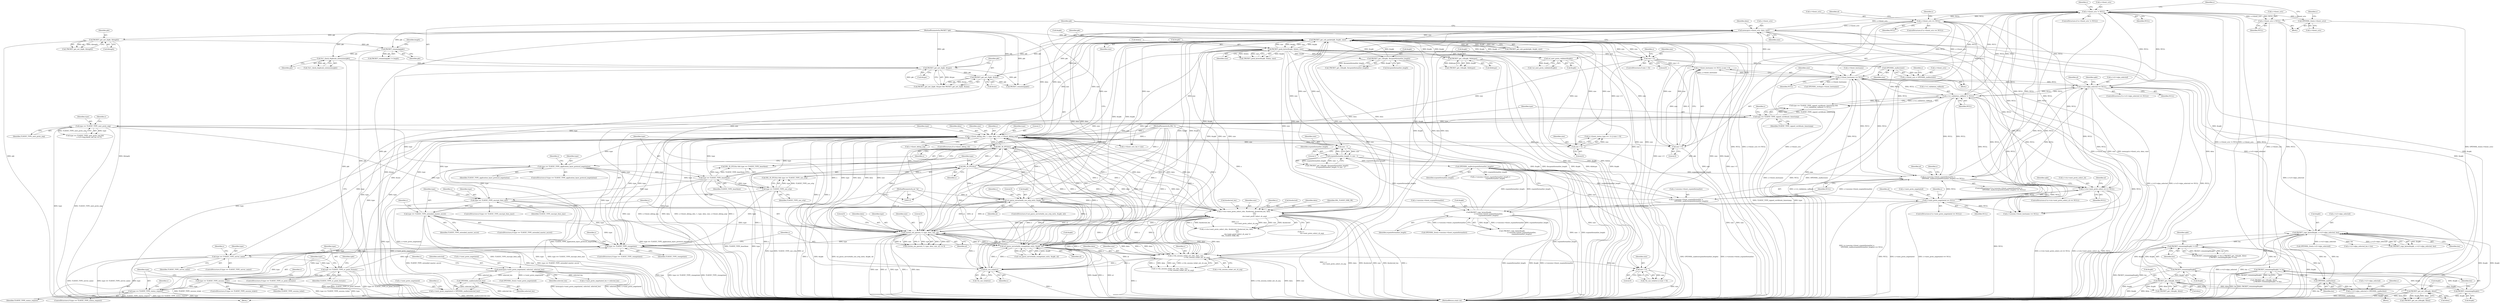 digraph "0_openssl_4ad93618d26a3ea23d36ad5498ff4f59eff3a4d2_8@API" {
"1000482" [label="(Call,OPENSSL_free(s->tlsext_scts))"];
"1000476" [label="(Call,s->tlsext_scts != NULL)"];
"1000520" [label="(Call,memcpy(s->tlsext_scts, data, size))"];
"1000508" [label="(Call,s->tlsext_scts == NULL)"];
"1000501" [label="(Call,s->tlsext_scts = OPENSSL_malloc(size))"];
"1000505" [label="(Call,OPENSSL_malloc(size))"];
"1000497" [label="(Call,size > 0)"];
"1000228" [label="(Call,PACKET_peek_bytes(&spkt, &data, size))"];
"1000222" [label="(Call,PACKET_get_sub_packet(pkt, &spkt, size))"];
"1000208" [label="(Call,PACKET_get_net_2(pkt, &type))"];
"1000197" [label="(Call,tls1_check_duplicate_extensions(pkt))"];
"1000185" [label="(Call,PACKET_remaining(pkt))"];
"1000178" [label="(Call,PACKET_get_net_2(pkt, &length))"];
"1000117" [label="(MethodParameterIn,PACKET *pkt)"];
"1000212" [label="(Call,PACKET_get_net_2(pkt, &size))"];
"1000309" [label="(Call,PACKET_get_1(&spkt, &ecpointformatlist_length))"];
"1000806" [label="(Call,ssl_parse_serverhello_use_srtp_ext(s, &spkt, al))"];
"1000799" [label="(Call,SSL_IS_DTLS(s))"];
"1000746" [label="(Call,SSL_IS_DTLS(s))"];
"1000239" [label="(Call,s->tlsext_debug_cb(s, 1, type, data, size, s->tlsext_debug_arg))"];
"1000573" [label="(Call,s->ctx->next_proto_select_cb(s, &selected, &selected_len, data,\n                                             size,\n                                             s->\n                                             ctx->next_proto_select_cb_arg))"];
"1000417" [label="(Call,tls_use_ticket(s))"];
"1000400" [label="(Call,s->tls_session_ticket_ext_cb(s, data, size,\n                                              s->tls_session_ticket_ext_cb_arg))"];
"1000255" [label="(Call,ssl_parse_serverhello_renegotiate_ext(s, &spkt, al))"];
"1000876" [label="(Call,custom_ext_parse(s, 0, type, data, size, al))"];
"1000116" [label="(MethodParameterIn,SSL *s)"];
"1000850" [label="(Call,type == TLSEXT_TYPE_extended_master_secret)"];
"1000815" [label="(Call,type == TLSEXT_TYPE_encrypt_then_mac)"];
"1000637" [label="(Call,type == TLSEXT_TYPE_application_layer_protocol_negotiation)"];
"1000529" [label="(Call,type == TLSEXT_TYPE_next_proto_neg)"];
"1000466" [label="(Call,type == TLSEXT_TYPE_signed_certificate_timestamp)"];
"1000436" [label="(Call,type == TLSEXT_TYPE_status_request)"];
"1000390" [label="(Call,type == TLSEXT_TYPE_session_ticket)"];
"1000301" [label="(Call,type == TLSEXT_TYPE_ec_point_formats)"];
"1000275" [label="(Call,type == TLSEXT_TYPE_server_name)"];
"1000249" [label="(Call,type == TLSEXT_TYPE_renegotiate)"];
"1000801" [label="(Call,type == TLSEXT_TYPE_use_srtp)"];
"1000748" [label="(Call,type == TLSEXT_TYPE_heartbeat)"];
"1000118" [label="(MethodParameterIn,int *al)"];
"1000561" [label="(Call,ssl_next_proto_validate(&spkt))"];
"1000720" [label="(Call,PACKET_copy_bytes(&spkt, s->s3->alpn_selected, len))"];
"1000659" [label="(Call,PACKET_get_net_2(&spkt, &len))"];
"1000672" [label="(Call,PACKET_get_1(&spkt, &len))"];
"1000666" [label="(Call,PACKET_remaining(&spkt))"];
"1000678" [label="(Call,PACKET_remaining(&spkt))"];
"1000704" [label="(Call,s->s3->alpn_selected == NULL)"];
"1000695" [label="(Call,s->s3->alpn_selected = OPENSSL_malloc(len))"];
"1000701" [label="(Call,OPENSSL_malloc(len))"];
"1000677" [label="(Call,PACKET_remaining(&spkt) != len)"];
"1000665" [label="(Call,PACKET_remaining(&spkt) != len)"];
"1000281" [label="(Call,s->tlsext_hostname == NULL)"];
"1000469" [label="(Call,s->ct_validation_callback != NULL)"];
"1000605" [label="(Call,s->next_proto_negotiated == NULL)"];
"1000598" [label="(Call,s->next_proto_negotiated = OPENSSL_malloc(selected_len))"];
"1000602" [label="(Call,OPENSSL_malloc(selected_len))"];
"1000617" [label="(Call,memcpy(s->next_proto_negotiated, selected, selected_len))"];
"1000545" [label="(Call,s->ctx->next_proto_select_cb == NULL)"];
"1000346" [label="(Call,(s->session->tlsext_ecpointformatlist =\n                     OPENSSL_malloc(ecpointformatlist_length)) == NULL)"];
"1000347" [label="(Call,s->session->tlsext_ecpointformatlist =\n                     OPENSSL_malloc(ecpointformatlist_length))"];
"1000353" [label="(Call,OPENSSL_malloc(ecpointformatlist_length))"];
"1000314" [label="(Call,ecpointformatlist_length != size - 1)"];
"1000372" [label="(Call,PACKET_copy_bytes(&spkt,\n                                       s->session->tlsext_ecpointformatlist,\n                                       ecpointformatlist_length))"];
"1000316" [label="(Call,size - 1)"];
"1000755" [label="(Call,PACKET_get_1(&spkt, &hbtype))"];
"1000286" [label="(Call,size > 0)"];
"1000419" [label="(Call,size > 0)"];
"1000448" [label="(Call,size > 0)"];
"1000486" [label="(Call,s->tlsext_scts = NULL)"];
"1001017" [label="(MethodReturn,static int)"];
"1000678" [label="(Call,PACKET_remaining(&spkt))"];
"1000274" [label="(ControlStructure,if (type == TLSEXT_TYPE_server_name))"];
"1000501" [label="(Call,s->tlsext_scts = OPENSSL_malloc(size))"];
"1000598" [label="(Call,s->next_proto_negotiated = OPENSSL_malloc(selected_len))"];
"1000851" [label="(Identifier,type)"];
"1000249" [label="(Call,type == TLSEXT_TYPE_renegotiate)"];
"1000116" [label="(MethodParameterIn,SSL *s)"];
"1000245" [label="(Call,s->tlsext_debug_arg)"];
"1000673" [label="(Call,&spkt)"];
"1000546" [label="(Call,s->ctx->next_proto_select_cb)"];
"1000371" [label="(Call,!PACKET_copy_bytes(&spkt,\n                                       s->session->tlsext_ecpointformatlist,\n                                       ecpointformatlist_length))"];
"1000707" [label="(Identifier,s)"];
"1000392" [label="(Identifier,TLSEXT_TYPE_session_ticket)"];
"1000816" [label="(Identifier,type)"];
"1000604" [label="(ControlStructure,if (s->next_proto_negotiated == NULL))"];
"1000484" [label="(Identifier,s)"];
"1000482" [label="(Call,OPENSSL_free(s->tlsext_scts))"];
"1000250" [label="(Identifier,type)"];
"1000257" [label="(Call,&spkt)"];
"1000448" [label="(Call,size > 0)"];
"1000213" [label="(Identifier,pkt)"];
"1000280" [label="(Call,s->tlsext_hostname == NULL || size > 0)"];
"1000498" [label="(Identifier,size)"];
"1000639" [label="(Identifier,TLSEXT_TYPE_application_layer_protocol_negotiation)"];
"1000303" [label="(Identifier,TLSEXT_TYPE_ec_point_formats)"];
"1000618" [label="(Call,s->next_proto_negotiated)"];
"1000490" [label="(Identifier,NULL)"];
"1000179" [label="(Identifier,pkt)"];
"1000435" [label="(ControlStructure,if (type == TLSEXT_TYPE_status_request))"];
"1000229" [label="(Call,&spkt)"];
"1000577" [label="(Call,&selected_len)"];
"1000437" [label="(Identifier,type)"];
"1000529" [label="(Call,type == TLSEXT_TYPE_next_proto_neg)"];
"1000473" [label="(Identifier,NULL)"];
"1000275" [label="(Call,type == TLSEXT_TYPE_server_name)"];
"1000605" [label="(Call,s->next_proto_negotiated == NULL)"];
"1000281" [label="(Call,s->tlsext_hostname == NULL)"];
"1000875" [label="(Call,custom_ext_parse(s, 0, type, data, size, al) <= 0)"];
"1000750" [label="(Identifier,TLSEXT_TYPE_heartbeat)"];
"1000625" [label="(Identifier,s)"];
"1000254" [label="(Call,!ssl_parse_serverhello_renegotiate_ext(s, &spkt, al))"];
"1000704" [label="(Call,s->s3->alpn_selected == NULL)"];
"1000345" [label="(ControlStructure,if ((s->session->tlsext_ecpointformatlist =\n                     OPENSSL_malloc(ecpointformatlist_length)) == NULL))"];
"1000196" [label="(Call,!tls1_check_duplicate_extensions(pkt))"];
"1000391" [label="(Identifier,type)"];
"1000390" [label="(Call,type == TLSEXT_TYPE_session_ticket)"];
"1000471" [label="(Identifier,s)"];
"1000239" [label="(Call,s->tlsext_debug_cb(s, 1, type, data, size, s->tlsext_debug_arg))"];
"1000312" [label="(Call,&ecpointformatlist_length)"];
"1000689" [label="(Call,OPENSSL_free(s->s3->alpn_selected))"];
"1000282" [label="(Call,s->tlsext_hostname)"];
"1000419" [label="(Call,size > 0)"];
"1000882" [label="(Identifier,al)"];
"1000366" [label="(Identifier,s)"];
"1000810" [label="(Identifier,al)"];
"1000469" [label="(Call,s->ct_validation_callback != NULL)"];
"1000222" [label="(Call,PACKET_get_sub_packet(pkt, &spkt, size))"];
"1000666" [label="(Call,PACKET_remaining(&spkt))"];
"1000677" [label="(Call,PACKET_remaining(&spkt) != len)"];
"1000186" [label="(Identifier,pkt)"];
"1000487" [label="(Call,s->tlsext_scts)"];
"1000801" [label="(Call,type == TLSEXT_TYPE_use_srtp)"];
"1000756" [label="(Call,&spkt)"];
"1000876" [label="(Call,custom_ext_parse(s, 0, type, data, size, al))"];
"1000512" [label="(Identifier,NULL)"];
"1000438" [label="(Identifier,TLSEXT_TYPE_status_request)"];
"1000212" [label="(Call,PACKET_get_net_2(pkt, &size))"];
"1000508" [label="(Call,s->tlsext_scts == NULL)"];
"1000436" [label="(Call,type == TLSEXT_TYPE_status_request)"];
"1000380" [label="(Identifier,ecpointformatlist_length)"];
"1000817" [label="(Identifier,TLSEXT_TYPE_encrypt_then_mac)"];
"1000228" [label="(Call,PACKET_peek_bytes(&spkt, &data, size))"];
"1000805" [label="(ControlStructure,if (ssl_parse_serverhello_use_srtp_ext(s, &spkt, al)))"];
"1000118" [label="(MethodParameterIn,int *al)"];
"1000594" [label="(Call,OPENSSL_free(s->next_proto_negotiated))"];
"1000580" [label="(Identifier,size)"];
"1000449" [label="(Identifier,size)"];
"1000493" [label="(Identifier,s)"];
"1000522" [label="(Identifier,s)"];
"1000531" [label="(Identifier,TLSEXT_TYPE_next_proto_neg)"];
"1000806" [label="(Call,ssl_parse_serverhello_use_srtp_ext(s, &spkt, al))"];
"1000497" [label="(Call,size > 0)"];
"1000185" [label="(Call,PACKET_remaining(pkt))"];
"1000300" [label="(ControlStructure,if (type == TLSEXT_TYPE_ec_point_formats))"];
"1000702" [label="(Identifier,len)"];
"1000674" [label="(Identifier,spkt)"];
"1000613" [label="(Identifier,al)"];
"1000603" [label="(Identifier,selected_len)"];
"1000755" [label="(Call,PACKET_get_1(&spkt, &hbtype))"];
"1000736" [label="(Call,s->s3->alpn_selected_len = len)"];
"1000723" [label="(Call,s->s3->alpn_selected)"];
"1000373" [label="(Call,&spkt)"];
"1000814" [label="(ControlStructure,if (type == TLSEXT_TYPE_encrypt_then_mac))"];
"1000288" [label="(Literal,0)"];
"1000243" [label="(Identifier,data)"];
"1000528" [label="(Call,type == TLSEXT_TYPE_next_proto_neg &&\n                 s->s3->tmp.finish_md_len == 0)"];
"1000475" [label="(ControlStructure,if (s->tlsext_scts != NULL))"];
"1000599" [label="(Call,s->next_proto_negotiated)"];
"1000679" [label="(Call,&spkt)"];
"1000621" [label="(Identifier,selected)"];
"1000636" [label="(ControlStructure,if (type == TLSEXT_TYPE_application_layer_protocol_negotiation))"];
"1000177" [label="(Call,!PACKET_get_net_2(pkt, &length))"];
"1000277" [label="(Identifier,TLSEXT_TYPE_server_name)"];
"1000499" [label="(Literal,0)"];
"1000286" [label="(Call,size > 0)"];
"1000719" [label="(Call,!PACKET_copy_bytes(&spkt, s->s3->alpn_selected, len))"];
"1000881" [label="(Identifier,size)"];
"1000555" [label="(Identifier,al)"];
"1000660" [label="(Call,&spkt)"];
"1000339" [label="(Call,OPENSSL_free(s->session->tlsext_ecpointformatlist))"];
"1000541" [label="(Block,)"];
"1000536" [label="(Identifier,s)"];
"1000309" [label="(Call,PACKET_get_1(&spkt, &ecpointformatlist_length))"];
"1000574" [label="(Identifier,s)"];
"1000418" [label="(Identifier,s)"];
"1000283" [label="(Identifier,s)"];
"1000681" [label="(Identifier,len)"];
"1000671" [label="(Call,!PACKET_get_1(&spkt, &len))"];
"1000669" [label="(Identifier,len)"];
"1000468" [label="(Identifier,TLSEXT_TYPE_signed_certificate_timestamp)"];
"1000714" [label="(Identifier,al)"];
"1000318" [label="(Literal,1)"];
"1000530" [label="(Identifier,type)"];
"1000417" [label="(Call,tls_use_ticket(s))"];
"1000617" [label="(Call,memcpy(s->next_proto_negotiated, selected, selected_len))"];
"1000363" [label="(Call,s->session->tlsext_ecpointformatlist_length =\n                    ecpointformatlist_length)"];
"1000510" [label="(Identifier,s)"];
"1000572" [label="(Call,s->ctx->next_proto_select_cb(s, &selected, &selected_len, data,\n                                             size,\n                                             s->\n                                             ctx->next_proto_select_cb_arg) !=\n                SSL_TLSEXT_ERR_OK)"];
"1000503" [label="(Identifier,s)"];
"1000184" [label="(Call,PACKET_remaining(pkt) != length)"];
"1000695" [label="(Call,s->s3->alpn_selected = OPENSSL_malloc(len))"];
"1000722" [label="(Identifier,spkt)"];
"1000878" [label="(Literal,0)"];
"1000359" [label="(Identifier,al)"];
"1000346" [label="(Call,(s->session->tlsext_ecpointformatlist =\n                     OPENSSL_malloc(ecpointformatlist_length)) == NULL)"];
"1000307" [label="(Call,!PACKET_get_1(&spkt, &ecpointformatlist_length)\n                || ecpointformatlist_length != size - 1)"];
"1000233" [label="(Identifier,size)"];
"1000746" [label="(Call,SSL_IS_DTLS(s))"];
"1000399" [label="(Call,!s->tls_session_ticket_ext_cb(s, data, size,\n                                              s->tls_session_ticket_ext_cb_arg))"];
"1000575" [label="(Call,&selected)"];
"1000826" [label="(Identifier,s)"];
"1000375" [label="(Call,s->session->tlsext_ecpointformatlist)"];
"1000287" [label="(Identifier,size)"];
"1000259" [label="(Identifier,al)"];
"1000488" [label="(Identifier,s)"];
"1000551" [label="(Identifier,NULL)"];
"1000221" [label="(Call,!PACKET_get_sub_packet(pkt, &spkt, size))"];
"1000207" [label="(Call,PACKET_get_net_2(pkt, &type) && PACKET_get_net_2(pkt, &size))"];
"1000235" [label="(ControlStructure,if (s->tlsext_debug_cb))"];
"1000244" [label="(Identifier,size)"];
"1000421" [label="(Literal,0)"];
"1000483" [label="(Call,s->tlsext_scts)"];
"1000231" [label="(Call,&data)"];
"1000579" [label="(Identifier,data)"];
"1000646" [label="(Identifier,s)"];
"1000117" [label="(MethodParameterIn,PACKET *pkt)"];
"1000662" [label="(Call,&len)"];
"1000251" [label="(Identifier,TLSEXT_TYPE_renegotiate)"];
"1000240" [label="(Identifier,s)"];
"1000354" [label="(Identifier,ecpointformatlist_length)"];
"1000507" [label="(ControlStructure,if (s->tlsext_scts == NULL))"];
"1000224" [label="(Call,&spkt)"];
"1000403" [label="(Identifier,size)"];
"1000401" [label="(Identifier,s)"];
"1000563" [label="(Identifier,spkt)"];
"1000520" [label="(Call,memcpy(s->tlsext_scts, data, size))"];
"1000470" [label="(Call,s->ct_validation_callback)"];
"1000812" [label="(Literal,0)"];
"1000667" [label="(Call,&spkt)"];
"1000302" [label="(Identifier,type)"];
"1000311" [label="(Identifier,spkt)"];
"1000187" [label="(Identifier,length)"];
"1000852" [label="(Identifier,TLSEXT_TYPE_extended_master_secret)"];
"1000481" [label="(Block,)"];
"1000850" [label="(Call,type == TLSEXT_TYPE_extended_master_secret)"];
"1000609" [label="(Identifier,NULL)"];
"1000606" [label="(Call,s->next_proto_negotiated)"];
"1000619" [label="(Identifier,s)"];
"1000800" [label="(Identifier,s)"];
"1000622" [label="(Identifier,selected_len)"];
"1000496" [label="(ControlStructure,if (size > 0))"];
"1000808" [label="(Call,&spkt)"];
"1000798" [label="(Call,SSL_IS_DTLS(s) && type == TLSEXT_TYPE_use_srtp)"];
"1000315" [label="(Identifier,ecpointformatlist_length)"];
"1000317" [label="(Identifier,size)"];
"1000209" [label="(Identifier,pkt)"];
"1000256" [label="(Identifier,s)"];
"1000450" [label="(Literal,0)"];
"1000480" [label="(Identifier,NULL)"];
"1000545" [label="(Call,s->ctx->next_proto_select_cb == NULL)"];
"1000314" [label="(Call,ecpointformatlist_length != size - 1)"];
"1000849" [label="(ControlStructure,if (type == TLSEXT_TYPE_extended_master_secret))"];
"1000348" [label="(Call,s->session->tlsext_ecpointformatlist)"];
"1000888" [label="(Call,PACKET_remaining(pkt))"];
"1000310" [label="(Call,&spkt)"];
"1000477" [label="(Call,s->tlsext_scts)"];
"1000807" [label="(Identifier,s)"];
"1000466" [label="(Call,type == TLSEXT_TYPE_signed_certificate_timestamp)"];
"1000467" [label="(Identifier,type)"];
"1000560" [label="(Call,!ssl_next_proto_validate(&spkt))"];
"1000758" [label="(Call,&hbtype)"];
"1000180" [label="(Call,&length)"];
"1000581" [label="(Call,s->\n                                             ctx->next_proto_select_cb_arg)"];
"1000223" [label="(Identifier,pkt)"];
"1000728" [label="(Identifier,len)"];
"1000638" [label="(Identifier,type)"];
"1000586" [label="(Identifier,SSL_TLSEXT_ERR_OK)"];
"1000799" [label="(Call,SSL_IS_DTLS(s))"];
"1000665" [label="(Call,PACKET_remaining(&spkt) != len)"];
"1000509" [label="(Call,s->tlsext_scts)"];
"1000524" [label="(Identifier,data)"];
"1000476" [label="(Call,s->tlsext_scts != NULL)"];
"1000914" [label="(Call,s->session->tlsext_hostname == NULL)"];
"1000248" [label="(ControlStructure,if (type == TLSEXT_TYPE_renegotiate))"];
"1000883" [label="(Literal,0)"];
"1000486" [label="(Call,s->tlsext_scts = NULL)"];
"1000877" [label="(Identifier,s)"];
"1000198" [label="(Identifier,pkt)"];
"1000705" [label="(Call,s->s3->alpn_selected)"];
"1000491" [label="(Call,s->tlsext_scts_len = size)"];
"1000197" [label="(Call,tls1_check_duplicate_extensions(pkt))"];
"1000397" [label="(Identifier,s)"];
"1000269" [label="(Identifier,s)"];
"1000607" [label="(Identifier,s)"];
"1000623" [label="(Call,s->next_proto_negotiated_len = selected_len)"];
"1000749" [label="(Identifier,type)"];
"1000745" [label="(Call,SSL_IS_DTLS(s) && type == TLSEXT_TYPE_heartbeat)"];
"1000415" [label="(Call,!tls_use_ticket(s) || (size > 0))"];
"1000720" [label="(Call,PACKET_copy_bytes(&spkt, s->s3->alpn_selected, len))"];
"1000562" [label="(Call,&spkt)"];
"1000696" [label="(Call,s->s3->alpn_selected)"];
"1000803" [label="(Identifier,TLSEXT_TYPE_use_srtp)"];
"1000416" [label="(Call,!tls_use_ticket(s))"];
"1000880" [label="(Identifier,data)"];
"1000465" [label="(Call,type == TLSEXT_TYPE_signed_certificate_timestamp &&\n                 s->ct_validation_callback != NULL)"];
"1000500" [label="(Block,)"];
"1000754" [label="(Call,!PACKET_get_1(&spkt, &hbtype))"];
"1000214" [label="(Call,&size)"];
"1000747" [label="(Identifier,s)"];
"1000506" [label="(Identifier,size)"];
"1000672" [label="(Call,PACKET_get_1(&spkt, &len))"];
"1000402" [label="(Identifier,data)"];
"1000675" [label="(Call,&len)"];
"1000664" [label="(Call,PACKET_remaining(&spkt) != len || !PACKET_get_1(&spkt, &len)\n                || PACKET_remaining(&spkt) != len)"];
"1000444" [label="(Identifier,s)"];
"1000525" [label="(Identifier,size)"];
"1000516" [label="(Identifier,al)"];
"1000701" [label="(Call,OPENSSL_malloc(len))"];
"1000242" [label="(Identifier,type)"];
"1000602" [label="(Call,OPENSSL_malloc(selected_len))"];
"1000802" [label="(Identifier,type)"];
"1000879" [label="(Identifier,type)"];
"1000502" [label="(Call,s->tlsext_scts)"];
"1000815" [label="(Call,type == TLSEXT_TYPE_encrypt_then_mac)"];
"1000857" [label="(Identifier,s)"];
"1000670" [label="(Call,!PACKET_get_1(&spkt, &len)\n                || PACKET_remaining(&spkt) != len)"];
"1000210" [label="(Call,&type)"];
"1000389" [label="(ControlStructure,if (type == TLSEXT_TYPE_session_ticket))"];
"1000928" [label="(Call,OPENSSL_strdup(s->tlsext_hostname))"];
"1000372" [label="(Call,PACKET_copy_bytes(&spkt,\n                                       s->session->tlsext_ecpointformatlist,\n                                       ecpointformatlist_length))"];
"1000748" [label="(Call,type == TLSEXT_TYPE_heartbeat)"];
"1000178" [label="(Call,PACKET_get_net_2(pkt, &length))"];
"1000404" [label="(Call,s->tls_session_ticket_ext_cb_arg)"];
"1000721" [label="(Call,&spkt)"];
"1000658" [label="(Call,!PACKET_get_net_2(&spkt, &len))"];
"1000241" [label="(Literal,1)"];
"1000301" [label="(Call,type == TLSEXT_TYPE_ec_point_formats)"];
"1000208" [label="(Call,PACKET_get_net_2(pkt, &type))"];
"1000544" [label="(ControlStructure,if (s->ctx->next_proto_select_cb == NULL))"];
"1000637" [label="(Call,type == TLSEXT_TYPE_application_layer_protocol_negotiation)"];
"1000400" [label="(Call,s->tls_session_ticket_ext_cb(s, data, size,\n                                              s->tls_session_ticket_ext_cb_arg))"];
"1000573" [label="(Call,s->ctx->next_proto_select_cb(s, &selected, &selected_len, data,\n                                             size,\n                                             s->\n                                             ctx->next_proto_select_cb_arg))"];
"1000227" [label="(Call,!PACKET_peek_bytes(&spkt, &data, size))"];
"1000308" [label="(Call,!PACKET_get_1(&spkt, &ecpointformatlist_length))"];
"1000703" [label="(ControlStructure,if (s->s3->alpn_selected == NULL))"];
"1000355" [label="(Identifier,NULL)"];
"1000347" [label="(Call,s->session->tlsext_ecpointformatlist =\n                     OPENSSL_malloc(ecpointformatlist_length))"];
"1000316" [label="(Call,size - 1)"];
"1000285" [label="(Identifier,NULL)"];
"1000561" [label="(Call,ssl_next_proto_validate(&spkt))"];
"1000505" [label="(Call,OPENSSL_malloc(size))"];
"1000710" [label="(Identifier,NULL)"];
"1000353" [label="(Call,OPENSSL_malloc(ecpointformatlist_length))"];
"1000276" [label="(Identifier,type)"];
"1000521" [label="(Call,s->tlsext_scts)"];
"1000226" [label="(Identifier,size)"];
"1000640" [label="(Block,)"];
"1000420" [label="(Identifier,size)"];
"1000441" [label="(Call,(s->tlsext_status_type == -1) || (size > 0))"];
"1000659" [label="(Call,PACKET_get_net_2(&spkt, &len))"];
"1000255" [label="(Call,ssl_parse_serverhello_renegotiate_ext(s, &spkt, al))"];
"1000482" -> "1000481"  [label="AST: "];
"1000482" -> "1000483"  [label="CFG: "];
"1000483" -> "1000482"  [label="AST: "];
"1000488" -> "1000482"  [label="CFG: "];
"1000482" -> "1001017"  [label="DDG: OPENSSL_free(s->tlsext_scts)"];
"1000476" -> "1000482"  [label="DDG: s->tlsext_scts"];
"1000476" -> "1000475"  [label="AST: "];
"1000476" -> "1000480"  [label="CFG: "];
"1000477" -> "1000476"  [label="AST: "];
"1000480" -> "1000476"  [label="AST: "];
"1000484" -> "1000476"  [label="CFG: "];
"1000493" -> "1000476"  [label="CFG: "];
"1000476" -> "1001017"  [label="DDG: s->tlsext_scts != NULL"];
"1000476" -> "1001017"  [label="DDG: s->tlsext_scts"];
"1000476" -> "1001017"  [label="DDG: NULL"];
"1000476" -> "1000281"  [label="DDG: NULL"];
"1000476" -> "1000346"  [label="DDG: NULL"];
"1000476" -> "1000469"  [label="DDG: NULL"];
"1000520" -> "1000476"  [label="DDG: s->tlsext_scts"];
"1000486" -> "1000476"  [label="DDG: s->tlsext_scts"];
"1000281" -> "1000476"  [label="DDG: NULL"];
"1000704" -> "1000476"  [label="DDG: NULL"];
"1000469" -> "1000476"  [label="DDG: NULL"];
"1000508" -> "1000476"  [label="DDG: NULL"];
"1000605" -> "1000476"  [label="DDG: NULL"];
"1000346" -> "1000476"  [label="DDG: NULL"];
"1000476" -> "1000486"  [label="DDG: NULL"];
"1000476" -> "1000508"  [label="DDG: NULL"];
"1000476" -> "1000545"  [label="DDG: NULL"];
"1000476" -> "1000704"  [label="DDG: NULL"];
"1000476" -> "1000914"  [label="DDG: NULL"];
"1000520" -> "1000500"  [label="AST: "];
"1000520" -> "1000525"  [label="CFG: "];
"1000521" -> "1000520"  [label="AST: "];
"1000524" -> "1000520"  [label="AST: "];
"1000525" -> "1000520"  [label="AST: "];
"1000209" -> "1000520"  [label="CFG: "];
"1000520" -> "1001017"  [label="DDG: size"];
"1000520" -> "1001017"  [label="DDG: memcpy(s->tlsext_scts, data, size)"];
"1000520" -> "1001017"  [label="DDG: data"];
"1000520" -> "1001017"  [label="DDG: s->tlsext_scts"];
"1000520" -> "1000222"  [label="DDG: size"];
"1000520" -> "1000239"  [label="DDG: data"];
"1000520" -> "1000400"  [label="DDG: data"];
"1000508" -> "1000520"  [label="DDG: s->tlsext_scts"];
"1000573" -> "1000520"  [label="DDG: data"];
"1000400" -> "1000520"  [label="DDG: data"];
"1000876" -> "1000520"  [label="DDG: data"];
"1000239" -> "1000520"  [label="DDG: data"];
"1000505" -> "1000520"  [label="DDG: size"];
"1000520" -> "1000573"  [label="DDG: data"];
"1000520" -> "1000876"  [label="DDG: data"];
"1000508" -> "1000507"  [label="AST: "];
"1000508" -> "1000512"  [label="CFG: "];
"1000509" -> "1000508"  [label="AST: "];
"1000512" -> "1000508"  [label="AST: "];
"1000516" -> "1000508"  [label="CFG: "];
"1000522" -> "1000508"  [label="CFG: "];
"1000508" -> "1001017"  [label="DDG: s->tlsext_scts"];
"1000508" -> "1001017"  [label="DDG: NULL"];
"1000508" -> "1001017"  [label="DDG: s->tlsext_scts == NULL"];
"1000508" -> "1000281"  [label="DDG: NULL"];
"1000508" -> "1000346"  [label="DDG: NULL"];
"1000508" -> "1000469"  [label="DDG: NULL"];
"1000501" -> "1000508"  [label="DDG: s->tlsext_scts"];
"1000508" -> "1000545"  [label="DDG: NULL"];
"1000508" -> "1000704"  [label="DDG: NULL"];
"1000508" -> "1000914"  [label="DDG: NULL"];
"1000501" -> "1000500"  [label="AST: "];
"1000501" -> "1000505"  [label="CFG: "];
"1000502" -> "1000501"  [label="AST: "];
"1000505" -> "1000501"  [label="AST: "];
"1000510" -> "1000501"  [label="CFG: "];
"1000501" -> "1001017"  [label="DDG: OPENSSL_malloc(size)"];
"1000505" -> "1000501"  [label="DDG: size"];
"1000505" -> "1000506"  [label="CFG: "];
"1000506" -> "1000505"  [label="AST: "];
"1000505" -> "1001017"  [label="DDG: size"];
"1000497" -> "1000505"  [label="DDG: size"];
"1000497" -> "1000496"  [label="AST: "];
"1000497" -> "1000499"  [label="CFG: "];
"1000498" -> "1000497"  [label="AST: "];
"1000499" -> "1000497"  [label="AST: "];
"1000209" -> "1000497"  [label="CFG: "];
"1000503" -> "1000497"  [label="CFG: "];
"1000497" -> "1001017"  [label="DDG: size"];
"1000497" -> "1001017"  [label="DDG: size > 0"];
"1000497" -> "1000222"  [label="DDG: size"];
"1000497" -> "1000280"  [label="DDG: size > 0"];
"1000497" -> "1000415"  [label="DDG: size > 0"];
"1000497" -> "1000441"  [label="DDG: size > 0"];
"1000228" -> "1000497"  [label="DDG: size"];
"1000222" -> "1000497"  [label="DDG: size"];
"1000239" -> "1000497"  [label="DDG: size"];
"1000228" -> "1000227"  [label="AST: "];
"1000228" -> "1000233"  [label="CFG: "];
"1000229" -> "1000228"  [label="AST: "];
"1000231" -> "1000228"  [label="AST: "];
"1000233" -> "1000228"  [label="AST: "];
"1000227" -> "1000228"  [label="CFG: "];
"1000228" -> "1001017"  [label="DDG: size"];
"1000228" -> "1001017"  [label="DDG: &spkt"];
"1000228" -> "1001017"  [label="DDG: &data"];
"1000228" -> "1000222"  [label="DDG: &spkt"];
"1000228" -> "1000222"  [label="DDG: size"];
"1000228" -> "1000227"  [label="DDG: &spkt"];
"1000228" -> "1000227"  [label="DDG: &data"];
"1000228" -> "1000227"  [label="DDG: size"];
"1000222" -> "1000228"  [label="DDG: &spkt"];
"1000222" -> "1000228"  [label="DDG: size"];
"1000228" -> "1000239"  [label="DDG: size"];
"1000228" -> "1000255"  [label="DDG: &spkt"];
"1000228" -> "1000286"  [label="DDG: size"];
"1000228" -> "1000309"  [label="DDG: &spkt"];
"1000228" -> "1000316"  [label="DDG: size"];
"1000228" -> "1000400"  [label="DDG: size"];
"1000228" -> "1000419"  [label="DDG: size"];
"1000228" -> "1000448"  [label="DDG: size"];
"1000228" -> "1000491"  [label="DDG: size"];
"1000228" -> "1000561"  [label="DDG: &spkt"];
"1000228" -> "1000573"  [label="DDG: size"];
"1000228" -> "1000659"  [label="DDG: &spkt"];
"1000228" -> "1000755"  [label="DDG: &spkt"];
"1000228" -> "1000806"  [label="DDG: &spkt"];
"1000228" -> "1000876"  [label="DDG: size"];
"1000222" -> "1000221"  [label="AST: "];
"1000222" -> "1000226"  [label="CFG: "];
"1000223" -> "1000222"  [label="AST: "];
"1000224" -> "1000222"  [label="AST: "];
"1000226" -> "1000222"  [label="AST: "];
"1000221" -> "1000222"  [label="CFG: "];
"1000222" -> "1001017"  [label="DDG: pkt"];
"1000222" -> "1001017"  [label="DDG: size"];
"1000222" -> "1001017"  [label="DDG: &spkt"];
"1000222" -> "1000208"  [label="DDG: pkt"];
"1000222" -> "1000221"  [label="DDG: pkt"];
"1000222" -> "1000221"  [label="DDG: &spkt"];
"1000222" -> "1000221"  [label="DDG: size"];
"1000208" -> "1000222"  [label="DDG: pkt"];
"1000212" -> "1000222"  [label="DDG: pkt"];
"1000117" -> "1000222"  [label="DDG: pkt"];
"1000309" -> "1000222"  [label="DDG: &spkt"];
"1000806" -> "1000222"  [label="DDG: &spkt"];
"1000561" -> "1000222"  [label="DDG: &spkt"];
"1000720" -> "1000222"  [label="DDG: &spkt"];
"1000372" -> "1000222"  [label="DDG: &spkt"];
"1000255" -> "1000222"  [label="DDG: &spkt"];
"1000755" -> "1000222"  [label="DDG: &spkt"];
"1000573" -> "1000222"  [label="DDG: size"];
"1000876" -> "1000222"  [label="DDG: size"];
"1000286" -> "1000222"  [label="DDG: size"];
"1000419" -> "1000222"  [label="DDG: size"];
"1000400" -> "1000222"  [label="DDG: size"];
"1000448" -> "1000222"  [label="DDG: size"];
"1000239" -> "1000222"  [label="DDG: size"];
"1000316" -> "1000222"  [label="DDG: size"];
"1000222" -> "1000239"  [label="DDG: size"];
"1000222" -> "1000255"  [label="DDG: &spkt"];
"1000222" -> "1000286"  [label="DDG: size"];
"1000222" -> "1000309"  [label="DDG: &spkt"];
"1000222" -> "1000316"  [label="DDG: size"];
"1000222" -> "1000400"  [label="DDG: size"];
"1000222" -> "1000419"  [label="DDG: size"];
"1000222" -> "1000448"  [label="DDG: size"];
"1000222" -> "1000491"  [label="DDG: size"];
"1000222" -> "1000561"  [label="DDG: &spkt"];
"1000222" -> "1000573"  [label="DDG: size"];
"1000222" -> "1000659"  [label="DDG: &spkt"];
"1000222" -> "1000755"  [label="DDG: &spkt"];
"1000222" -> "1000806"  [label="DDG: &spkt"];
"1000222" -> "1000876"  [label="DDG: size"];
"1000222" -> "1000888"  [label="DDG: pkt"];
"1000208" -> "1000207"  [label="AST: "];
"1000208" -> "1000210"  [label="CFG: "];
"1000209" -> "1000208"  [label="AST: "];
"1000210" -> "1000208"  [label="AST: "];
"1000213" -> "1000208"  [label="CFG: "];
"1000207" -> "1000208"  [label="CFG: "];
"1000208" -> "1001017"  [label="DDG: &type"];
"1000208" -> "1000207"  [label="DDG: pkt"];
"1000208" -> "1000207"  [label="DDG: &type"];
"1000197" -> "1000208"  [label="DDG: pkt"];
"1000117" -> "1000208"  [label="DDG: pkt"];
"1000208" -> "1000212"  [label="DDG: pkt"];
"1000208" -> "1000888"  [label="DDG: pkt"];
"1000197" -> "1000196"  [label="AST: "];
"1000197" -> "1000198"  [label="CFG: "];
"1000198" -> "1000197"  [label="AST: "];
"1000196" -> "1000197"  [label="CFG: "];
"1000197" -> "1001017"  [label="DDG: pkt"];
"1000197" -> "1000196"  [label="DDG: pkt"];
"1000185" -> "1000197"  [label="DDG: pkt"];
"1000117" -> "1000197"  [label="DDG: pkt"];
"1000185" -> "1000184"  [label="AST: "];
"1000185" -> "1000186"  [label="CFG: "];
"1000186" -> "1000185"  [label="AST: "];
"1000187" -> "1000185"  [label="CFG: "];
"1000185" -> "1001017"  [label="DDG: pkt"];
"1000185" -> "1000184"  [label="DDG: pkt"];
"1000178" -> "1000185"  [label="DDG: pkt"];
"1000117" -> "1000185"  [label="DDG: pkt"];
"1000178" -> "1000177"  [label="AST: "];
"1000178" -> "1000180"  [label="CFG: "];
"1000179" -> "1000178"  [label="AST: "];
"1000180" -> "1000178"  [label="AST: "];
"1000177" -> "1000178"  [label="CFG: "];
"1000178" -> "1001017"  [label="DDG: pkt"];
"1000178" -> "1001017"  [label="DDG: &length"];
"1000178" -> "1000177"  [label="DDG: pkt"];
"1000178" -> "1000177"  [label="DDG: &length"];
"1000117" -> "1000178"  [label="DDG: pkt"];
"1000117" -> "1000115"  [label="AST: "];
"1000117" -> "1001017"  [label="DDG: pkt"];
"1000117" -> "1000212"  [label="DDG: pkt"];
"1000117" -> "1000888"  [label="DDG: pkt"];
"1000212" -> "1000207"  [label="AST: "];
"1000212" -> "1000214"  [label="CFG: "];
"1000213" -> "1000212"  [label="AST: "];
"1000214" -> "1000212"  [label="AST: "];
"1000207" -> "1000212"  [label="CFG: "];
"1000212" -> "1001017"  [label="DDG: &size"];
"1000212" -> "1000207"  [label="DDG: pkt"];
"1000212" -> "1000207"  [label="DDG: &size"];
"1000212" -> "1000888"  [label="DDG: pkt"];
"1000309" -> "1000308"  [label="AST: "];
"1000309" -> "1000312"  [label="CFG: "];
"1000310" -> "1000309"  [label="AST: "];
"1000312" -> "1000309"  [label="AST: "];
"1000308" -> "1000309"  [label="CFG: "];
"1000309" -> "1001017"  [label="DDG: &spkt"];
"1000309" -> "1001017"  [label="DDG: &ecpointformatlist_length"];
"1000309" -> "1000308"  [label="DDG: &spkt"];
"1000309" -> "1000308"  [label="DDG: &ecpointformatlist_length"];
"1000309" -> "1000372"  [label="DDG: &spkt"];
"1000806" -> "1000805"  [label="AST: "];
"1000806" -> "1000810"  [label="CFG: "];
"1000807" -> "1000806"  [label="AST: "];
"1000808" -> "1000806"  [label="AST: "];
"1000810" -> "1000806"  [label="AST: "];
"1000209" -> "1000806"  [label="CFG: "];
"1000812" -> "1000806"  [label="CFG: "];
"1000806" -> "1001017"  [label="DDG: al"];
"1000806" -> "1001017"  [label="DDG: s"];
"1000806" -> "1001017"  [label="DDG: &spkt"];
"1000806" -> "1001017"  [label="DDG: ssl_parse_serverhello_use_srtp_ext(s, &spkt, al)"];
"1000806" -> "1000239"  [label="DDG: s"];
"1000806" -> "1000255"  [label="DDG: s"];
"1000806" -> "1000255"  [label="DDG: al"];
"1000806" -> "1000400"  [label="DDG: s"];
"1000806" -> "1000417"  [label="DDG: s"];
"1000806" -> "1000573"  [label="DDG: s"];
"1000806" -> "1000746"  [label="DDG: s"];
"1000799" -> "1000806"  [label="DDG: s"];
"1000116" -> "1000806"  [label="DDG: s"];
"1000876" -> "1000806"  [label="DDG: al"];
"1000255" -> "1000806"  [label="DDG: al"];
"1000118" -> "1000806"  [label="DDG: al"];
"1000806" -> "1000876"  [label="DDG: al"];
"1000799" -> "1000798"  [label="AST: "];
"1000799" -> "1000800"  [label="CFG: "];
"1000800" -> "1000799"  [label="AST: "];
"1000802" -> "1000799"  [label="CFG: "];
"1000798" -> "1000799"  [label="CFG: "];
"1000799" -> "1001017"  [label="DDG: s"];
"1000799" -> "1000239"  [label="DDG: s"];
"1000799" -> "1000255"  [label="DDG: s"];
"1000799" -> "1000400"  [label="DDG: s"];
"1000799" -> "1000417"  [label="DDG: s"];
"1000799" -> "1000573"  [label="DDG: s"];
"1000799" -> "1000746"  [label="DDG: s"];
"1000799" -> "1000798"  [label="DDG: s"];
"1000746" -> "1000799"  [label="DDG: s"];
"1000116" -> "1000799"  [label="DDG: s"];
"1000799" -> "1000876"  [label="DDG: s"];
"1000746" -> "1000745"  [label="AST: "];
"1000746" -> "1000747"  [label="CFG: "];
"1000747" -> "1000746"  [label="AST: "];
"1000749" -> "1000746"  [label="CFG: "];
"1000745" -> "1000746"  [label="CFG: "];
"1000746" -> "1001017"  [label="DDG: s"];
"1000746" -> "1000239"  [label="DDG: s"];
"1000746" -> "1000255"  [label="DDG: s"];
"1000746" -> "1000400"  [label="DDG: s"];
"1000746" -> "1000417"  [label="DDG: s"];
"1000746" -> "1000573"  [label="DDG: s"];
"1000746" -> "1000745"  [label="DDG: s"];
"1000239" -> "1000746"  [label="DDG: s"];
"1000573" -> "1000746"  [label="DDG: s"];
"1000417" -> "1000746"  [label="DDG: s"];
"1000255" -> "1000746"  [label="DDG: s"];
"1000876" -> "1000746"  [label="DDG: s"];
"1000116" -> "1000746"  [label="DDG: s"];
"1000239" -> "1000235"  [label="AST: "];
"1000239" -> "1000245"  [label="CFG: "];
"1000240" -> "1000239"  [label="AST: "];
"1000241" -> "1000239"  [label="AST: "];
"1000242" -> "1000239"  [label="AST: "];
"1000243" -> "1000239"  [label="AST: "];
"1000244" -> "1000239"  [label="AST: "];
"1000245" -> "1000239"  [label="AST: "];
"1000250" -> "1000239"  [label="CFG: "];
"1000239" -> "1001017"  [label="DDG: s->tlsext_debug_cb(s, 1, type, data, size, s->tlsext_debug_arg)"];
"1000239" -> "1001017"  [label="DDG: s"];
"1000239" -> "1001017"  [label="DDG: size"];
"1000239" -> "1001017"  [label="DDG: s->tlsext_debug_arg"];
"1000239" -> "1001017"  [label="DDG: data"];
"1000573" -> "1000239"  [label="DDG: s"];
"1000573" -> "1000239"  [label="DDG: data"];
"1000417" -> "1000239"  [label="DDG: s"];
"1000255" -> "1000239"  [label="DDG: s"];
"1000876" -> "1000239"  [label="DDG: s"];
"1000876" -> "1000239"  [label="DDG: type"];
"1000876" -> "1000239"  [label="DDG: data"];
"1000116" -> "1000239"  [label="DDG: s"];
"1000850" -> "1000239"  [label="DDG: type"];
"1000637" -> "1000239"  [label="DDG: type"];
"1000815" -> "1000239"  [label="DDG: type"];
"1000436" -> "1000239"  [label="DDG: type"];
"1000801" -> "1000239"  [label="DDG: type"];
"1000466" -> "1000239"  [label="DDG: type"];
"1000529" -> "1000239"  [label="DDG: type"];
"1000301" -> "1000239"  [label="DDG: type"];
"1000390" -> "1000239"  [label="DDG: type"];
"1000249" -> "1000239"  [label="DDG: type"];
"1000275" -> "1000239"  [label="DDG: type"];
"1000748" -> "1000239"  [label="DDG: type"];
"1000400" -> "1000239"  [label="DDG: data"];
"1000239" -> "1000249"  [label="DDG: type"];
"1000239" -> "1000255"  [label="DDG: s"];
"1000239" -> "1000286"  [label="DDG: size"];
"1000239" -> "1000316"  [label="DDG: size"];
"1000239" -> "1000400"  [label="DDG: s"];
"1000239" -> "1000400"  [label="DDG: data"];
"1000239" -> "1000400"  [label="DDG: size"];
"1000239" -> "1000417"  [label="DDG: s"];
"1000239" -> "1000419"  [label="DDG: size"];
"1000239" -> "1000448"  [label="DDG: size"];
"1000239" -> "1000491"  [label="DDG: size"];
"1000239" -> "1000573"  [label="DDG: s"];
"1000239" -> "1000573"  [label="DDG: data"];
"1000239" -> "1000573"  [label="DDG: size"];
"1000239" -> "1000876"  [label="DDG: data"];
"1000239" -> "1000876"  [label="DDG: size"];
"1000573" -> "1000572"  [label="AST: "];
"1000573" -> "1000581"  [label="CFG: "];
"1000574" -> "1000573"  [label="AST: "];
"1000575" -> "1000573"  [label="AST: "];
"1000577" -> "1000573"  [label="AST: "];
"1000579" -> "1000573"  [label="AST: "];
"1000580" -> "1000573"  [label="AST: "];
"1000581" -> "1000573"  [label="AST: "];
"1000586" -> "1000573"  [label="CFG: "];
"1000573" -> "1001017"  [label="DDG: data"];
"1000573" -> "1001017"  [label="DDG: &selected"];
"1000573" -> "1001017"  [label="DDG: size"];
"1000573" -> "1001017"  [label="DDG: &selected_len"];
"1000573" -> "1001017"  [label="DDG: s"];
"1000573" -> "1001017"  [label="DDG: s->\n                                             ctx->next_proto_select_cb_arg"];
"1000573" -> "1000255"  [label="DDG: s"];
"1000573" -> "1000400"  [label="DDG: s"];
"1000573" -> "1000400"  [label="DDG: data"];
"1000573" -> "1000417"  [label="DDG: s"];
"1000573" -> "1000572"  [label="DDG: s"];
"1000573" -> "1000572"  [label="DDG: &selected_len"];
"1000573" -> "1000572"  [label="DDG: s->\n                                             ctx->next_proto_select_cb_arg"];
"1000573" -> "1000572"  [label="DDG: data"];
"1000573" -> "1000572"  [label="DDG: size"];
"1000573" -> "1000572"  [label="DDG: &selected"];
"1000417" -> "1000573"  [label="DDG: s"];
"1000255" -> "1000573"  [label="DDG: s"];
"1000876" -> "1000573"  [label="DDG: s"];
"1000876" -> "1000573"  [label="DDG: data"];
"1000116" -> "1000573"  [label="DDG: s"];
"1000400" -> "1000573"  [label="DDG: data"];
"1000573" -> "1000876"  [label="DDG: data"];
"1000417" -> "1000416"  [label="AST: "];
"1000417" -> "1000418"  [label="CFG: "];
"1000418" -> "1000417"  [label="AST: "];
"1000416" -> "1000417"  [label="CFG: "];
"1000417" -> "1001017"  [label="DDG: s"];
"1000417" -> "1000255"  [label="DDG: s"];
"1000417" -> "1000400"  [label="DDG: s"];
"1000417" -> "1000416"  [label="DDG: s"];
"1000400" -> "1000417"  [label="DDG: s"];
"1000255" -> "1000417"  [label="DDG: s"];
"1000876" -> "1000417"  [label="DDG: s"];
"1000116" -> "1000417"  [label="DDG: s"];
"1000400" -> "1000399"  [label="AST: "];
"1000400" -> "1000404"  [label="CFG: "];
"1000401" -> "1000400"  [label="AST: "];
"1000402" -> "1000400"  [label="AST: "];
"1000403" -> "1000400"  [label="AST: "];
"1000404" -> "1000400"  [label="AST: "];
"1000399" -> "1000400"  [label="CFG: "];
"1000400" -> "1001017"  [label="DDG: s"];
"1000400" -> "1001017"  [label="DDG: s->tls_session_ticket_ext_cb_arg"];
"1000400" -> "1001017"  [label="DDG: data"];
"1000400" -> "1001017"  [label="DDG: size"];
"1000400" -> "1000399"  [label="DDG: s"];
"1000400" -> "1000399"  [label="DDG: data"];
"1000400" -> "1000399"  [label="DDG: size"];
"1000400" -> "1000399"  [label="DDG: s->tls_session_ticket_ext_cb_arg"];
"1000255" -> "1000400"  [label="DDG: s"];
"1000876" -> "1000400"  [label="DDG: s"];
"1000876" -> "1000400"  [label="DDG: data"];
"1000116" -> "1000400"  [label="DDG: s"];
"1000400" -> "1000419"  [label="DDG: size"];
"1000400" -> "1000876"  [label="DDG: data"];
"1000255" -> "1000254"  [label="AST: "];
"1000255" -> "1000259"  [label="CFG: "];
"1000256" -> "1000255"  [label="AST: "];
"1000257" -> "1000255"  [label="AST: "];
"1000259" -> "1000255"  [label="AST: "];
"1000254" -> "1000255"  [label="CFG: "];
"1000255" -> "1001017"  [label="DDG: al"];
"1000255" -> "1001017"  [label="DDG: &spkt"];
"1000255" -> "1001017"  [label="DDG: s"];
"1000255" -> "1000254"  [label="DDG: s"];
"1000255" -> "1000254"  [label="DDG: &spkt"];
"1000255" -> "1000254"  [label="DDG: al"];
"1000876" -> "1000255"  [label="DDG: s"];
"1000876" -> "1000255"  [label="DDG: al"];
"1000116" -> "1000255"  [label="DDG: s"];
"1000118" -> "1000255"  [label="DDG: al"];
"1000255" -> "1000876"  [label="DDG: al"];
"1000876" -> "1000875"  [label="AST: "];
"1000876" -> "1000882"  [label="CFG: "];
"1000877" -> "1000876"  [label="AST: "];
"1000878" -> "1000876"  [label="AST: "];
"1000879" -> "1000876"  [label="AST: "];
"1000880" -> "1000876"  [label="AST: "];
"1000881" -> "1000876"  [label="AST: "];
"1000882" -> "1000876"  [label="AST: "];
"1000883" -> "1000876"  [label="CFG: "];
"1000876" -> "1001017"  [label="DDG: size"];
"1000876" -> "1001017"  [label="DDG: al"];
"1000876" -> "1001017"  [label="DDG: type"];
"1000876" -> "1001017"  [label="DDG: data"];
"1000876" -> "1001017"  [label="DDG: s"];
"1000876" -> "1000249"  [label="DDG: type"];
"1000876" -> "1000875"  [label="DDG: s"];
"1000876" -> "1000875"  [label="DDG: data"];
"1000876" -> "1000875"  [label="DDG: al"];
"1000876" -> "1000875"  [label="DDG: size"];
"1000876" -> "1000875"  [label="DDG: 0"];
"1000876" -> "1000875"  [label="DDG: type"];
"1000116" -> "1000876"  [label="DDG: s"];
"1000850" -> "1000876"  [label="DDG: type"];
"1000118" -> "1000876"  [label="DDG: al"];
"1000116" -> "1000115"  [label="AST: "];
"1000116" -> "1001017"  [label="DDG: s"];
"1000850" -> "1000849"  [label="AST: "];
"1000850" -> "1000852"  [label="CFG: "];
"1000851" -> "1000850"  [label="AST: "];
"1000852" -> "1000850"  [label="AST: "];
"1000857" -> "1000850"  [label="CFG: "];
"1000877" -> "1000850"  [label="CFG: "];
"1000850" -> "1001017"  [label="DDG: type"];
"1000850" -> "1001017"  [label="DDG: type == TLSEXT_TYPE_extended_master_secret"];
"1000850" -> "1001017"  [label="DDG: TLSEXT_TYPE_extended_master_secret"];
"1000850" -> "1000249"  [label="DDG: type"];
"1000815" -> "1000850"  [label="DDG: type"];
"1000815" -> "1000814"  [label="AST: "];
"1000815" -> "1000817"  [label="CFG: "];
"1000816" -> "1000815"  [label="AST: "];
"1000817" -> "1000815"  [label="AST: "];
"1000826" -> "1000815"  [label="CFG: "];
"1000851" -> "1000815"  [label="CFG: "];
"1000815" -> "1001017"  [label="DDG: type"];
"1000815" -> "1001017"  [label="DDG: TLSEXT_TYPE_encrypt_then_mac"];
"1000815" -> "1001017"  [label="DDG: type == TLSEXT_TYPE_encrypt_then_mac"];
"1000815" -> "1000249"  [label="DDG: type"];
"1000637" -> "1000815"  [label="DDG: type"];
"1000801" -> "1000815"  [label="DDG: type"];
"1000748" -> "1000815"  [label="DDG: type"];
"1000637" -> "1000636"  [label="AST: "];
"1000637" -> "1000639"  [label="CFG: "];
"1000638" -> "1000637"  [label="AST: "];
"1000639" -> "1000637"  [label="AST: "];
"1000646" -> "1000637"  [label="CFG: "];
"1000747" -> "1000637"  [label="CFG: "];
"1000637" -> "1001017"  [label="DDG: type"];
"1000637" -> "1001017"  [label="DDG: TLSEXT_TYPE_application_layer_protocol_negotiation"];
"1000637" -> "1001017"  [label="DDG: type == TLSEXT_TYPE_application_layer_protocol_negotiation"];
"1000637" -> "1000249"  [label="DDG: type"];
"1000529" -> "1000637"  [label="DDG: type"];
"1000637" -> "1000748"  [label="DDG: type"];
"1000637" -> "1000801"  [label="DDG: type"];
"1000529" -> "1000528"  [label="AST: "];
"1000529" -> "1000531"  [label="CFG: "];
"1000530" -> "1000529"  [label="AST: "];
"1000531" -> "1000529"  [label="AST: "];
"1000536" -> "1000529"  [label="CFG: "];
"1000528" -> "1000529"  [label="CFG: "];
"1000529" -> "1001017"  [label="DDG: TLSEXT_TYPE_next_proto_neg"];
"1000529" -> "1001017"  [label="DDG: type"];
"1000529" -> "1000249"  [label="DDG: type"];
"1000529" -> "1000528"  [label="DDG: type"];
"1000529" -> "1000528"  [label="DDG: TLSEXT_TYPE_next_proto_neg"];
"1000466" -> "1000529"  [label="DDG: type"];
"1000466" -> "1000465"  [label="AST: "];
"1000466" -> "1000468"  [label="CFG: "];
"1000467" -> "1000466"  [label="AST: "];
"1000468" -> "1000466"  [label="AST: "];
"1000471" -> "1000466"  [label="CFG: "];
"1000465" -> "1000466"  [label="CFG: "];
"1000466" -> "1001017"  [label="DDG: TLSEXT_TYPE_signed_certificate_timestamp"];
"1000466" -> "1001017"  [label="DDG: type"];
"1000466" -> "1000249"  [label="DDG: type"];
"1000466" -> "1000465"  [label="DDG: type"];
"1000466" -> "1000465"  [label="DDG: TLSEXT_TYPE_signed_certificate_timestamp"];
"1000436" -> "1000466"  [label="DDG: type"];
"1000436" -> "1000435"  [label="AST: "];
"1000436" -> "1000438"  [label="CFG: "];
"1000437" -> "1000436"  [label="AST: "];
"1000438" -> "1000436"  [label="AST: "];
"1000444" -> "1000436"  [label="CFG: "];
"1000467" -> "1000436"  [label="CFG: "];
"1000436" -> "1001017"  [label="DDG: type == TLSEXT_TYPE_status_request"];
"1000436" -> "1001017"  [label="DDG: type"];
"1000436" -> "1001017"  [label="DDG: TLSEXT_TYPE_status_request"];
"1000436" -> "1000249"  [label="DDG: type"];
"1000390" -> "1000436"  [label="DDG: type"];
"1000390" -> "1000389"  [label="AST: "];
"1000390" -> "1000392"  [label="CFG: "];
"1000391" -> "1000390"  [label="AST: "];
"1000392" -> "1000390"  [label="AST: "];
"1000397" -> "1000390"  [label="CFG: "];
"1000437" -> "1000390"  [label="CFG: "];
"1000390" -> "1001017"  [label="DDG: TLSEXT_TYPE_session_ticket"];
"1000390" -> "1001017"  [label="DDG: type == TLSEXT_TYPE_session_ticket"];
"1000390" -> "1001017"  [label="DDG: type"];
"1000390" -> "1000249"  [label="DDG: type"];
"1000301" -> "1000390"  [label="DDG: type"];
"1000301" -> "1000300"  [label="AST: "];
"1000301" -> "1000303"  [label="CFG: "];
"1000302" -> "1000301"  [label="AST: "];
"1000303" -> "1000301"  [label="AST: "];
"1000311" -> "1000301"  [label="CFG: "];
"1000391" -> "1000301"  [label="CFG: "];
"1000301" -> "1001017"  [label="DDG: TLSEXT_TYPE_ec_point_formats"];
"1000301" -> "1001017"  [label="DDG: type == TLSEXT_TYPE_ec_point_formats"];
"1000301" -> "1001017"  [label="DDG: type"];
"1000301" -> "1000249"  [label="DDG: type"];
"1000275" -> "1000301"  [label="DDG: type"];
"1000275" -> "1000274"  [label="AST: "];
"1000275" -> "1000277"  [label="CFG: "];
"1000276" -> "1000275"  [label="AST: "];
"1000277" -> "1000275"  [label="AST: "];
"1000283" -> "1000275"  [label="CFG: "];
"1000302" -> "1000275"  [label="CFG: "];
"1000275" -> "1001017"  [label="DDG: type == TLSEXT_TYPE_server_name"];
"1000275" -> "1001017"  [label="DDG: type"];
"1000275" -> "1001017"  [label="DDG: TLSEXT_TYPE_server_name"];
"1000275" -> "1000249"  [label="DDG: type"];
"1000249" -> "1000275"  [label="DDG: type"];
"1000249" -> "1000248"  [label="AST: "];
"1000249" -> "1000251"  [label="CFG: "];
"1000250" -> "1000249"  [label="AST: "];
"1000251" -> "1000249"  [label="AST: "];
"1000256" -> "1000249"  [label="CFG: "];
"1000269" -> "1000249"  [label="CFG: "];
"1000249" -> "1001017"  [label="DDG: TLSEXT_TYPE_renegotiate"];
"1000249" -> "1001017"  [label="DDG: type"];
"1000249" -> "1001017"  [label="DDG: type == TLSEXT_TYPE_renegotiate"];
"1000801" -> "1000249"  [label="DDG: type"];
"1000748" -> "1000249"  [label="DDG: type"];
"1000801" -> "1000798"  [label="AST: "];
"1000801" -> "1000803"  [label="CFG: "];
"1000802" -> "1000801"  [label="AST: "];
"1000803" -> "1000801"  [label="AST: "];
"1000798" -> "1000801"  [label="CFG: "];
"1000801" -> "1001017"  [label="DDG: TLSEXT_TYPE_use_srtp"];
"1000801" -> "1001017"  [label="DDG: type"];
"1000801" -> "1000798"  [label="DDG: type"];
"1000801" -> "1000798"  [label="DDG: TLSEXT_TYPE_use_srtp"];
"1000748" -> "1000801"  [label="DDG: type"];
"1000748" -> "1000745"  [label="AST: "];
"1000748" -> "1000750"  [label="CFG: "];
"1000749" -> "1000748"  [label="AST: "];
"1000750" -> "1000748"  [label="AST: "];
"1000745" -> "1000748"  [label="CFG: "];
"1000748" -> "1001017"  [label="DDG: TLSEXT_TYPE_heartbeat"];
"1000748" -> "1001017"  [label="DDG: type"];
"1000748" -> "1000745"  [label="DDG: type"];
"1000748" -> "1000745"  [label="DDG: TLSEXT_TYPE_heartbeat"];
"1000118" -> "1000115"  [label="AST: "];
"1000118" -> "1001017"  [label="DDG: al"];
"1000561" -> "1000560"  [label="AST: "];
"1000561" -> "1000562"  [label="CFG: "];
"1000562" -> "1000561"  [label="AST: "];
"1000560" -> "1000561"  [label="CFG: "];
"1000561" -> "1001017"  [label="DDG: &spkt"];
"1000561" -> "1000560"  [label="DDG: &spkt"];
"1000720" -> "1000719"  [label="AST: "];
"1000720" -> "1000728"  [label="CFG: "];
"1000721" -> "1000720"  [label="AST: "];
"1000723" -> "1000720"  [label="AST: "];
"1000728" -> "1000720"  [label="AST: "];
"1000719" -> "1000720"  [label="CFG: "];
"1000720" -> "1001017"  [label="DDG: &spkt"];
"1000720" -> "1001017"  [label="DDG: s->s3->alpn_selected"];
"1000720" -> "1001017"  [label="DDG: len"];
"1000720" -> "1000665"  [label="DDG: len"];
"1000720" -> "1000689"  [label="DDG: s->s3->alpn_selected"];
"1000720" -> "1000701"  [label="DDG: len"];
"1000720" -> "1000719"  [label="DDG: &spkt"];
"1000720" -> "1000719"  [label="DDG: s->s3->alpn_selected"];
"1000720" -> "1000719"  [label="DDG: len"];
"1000659" -> "1000720"  [label="DDG: &spkt"];
"1000678" -> "1000720"  [label="DDG: &spkt"];
"1000672" -> "1000720"  [label="DDG: &spkt"];
"1000666" -> "1000720"  [label="DDG: &spkt"];
"1000704" -> "1000720"  [label="DDG: s->s3->alpn_selected"];
"1000701" -> "1000720"  [label="DDG: len"];
"1000720" -> "1000736"  [label="DDG: len"];
"1000659" -> "1000658"  [label="AST: "];
"1000659" -> "1000662"  [label="CFG: "];
"1000660" -> "1000659"  [label="AST: "];
"1000662" -> "1000659"  [label="AST: "];
"1000658" -> "1000659"  [label="CFG: "];
"1000659" -> "1001017"  [label="DDG: &spkt"];
"1000659" -> "1001017"  [label="DDG: &len"];
"1000659" -> "1000658"  [label="DDG: &spkt"];
"1000659" -> "1000658"  [label="DDG: &len"];
"1000672" -> "1000659"  [label="DDG: &len"];
"1000659" -> "1000666"  [label="DDG: &spkt"];
"1000659" -> "1000672"  [label="DDG: &len"];
"1000672" -> "1000671"  [label="AST: "];
"1000672" -> "1000675"  [label="CFG: "];
"1000673" -> "1000672"  [label="AST: "];
"1000675" -> "1000672"  [label="AST: "];
"1000671" -> "1000672"  [label="CFG: "];
"1000672" -> "1001017"  [label="DDG: &len"];
"1000672" -> "1001017"  [label="DDG: &spkt"];
"1000672" -> "1000671"  [label="DDG: &spkt"];
"1000672" -> "1000671"  [label="DDG: &len"];
"1000666" -> "1000672"  [label="DDG: &spkt"];
"1000672" -> "1000678"  [label="DDG: &spkt"];
"1000666" -> "1000665"  [label="AST: "];
"1000666" -> "1000667"  [label="CFG: "];
"1000667" -> "1000666"  [label="AST: "];
"1000669" -> "1000666"  [label="CFG: "];
"1000666" -> "1001017"  [label="DDG: &spkt"];
"1000666" -> "1000665"  [label="DDG: &spkt"];
"1000678" -> "1000677"  [label="AST: "];
"1000678" -> "1000679"  [label="CFG: "];
"1000679" -> "1000678"  [label="AST: "];
"1000681" -> "1000678"  [label="CFG: "];
"1000678" -> "1001017"  [label="DDG: &spkt"];
"1000678" -> "1000677"  [label="DDG: &spkt"];
"1000704" -> "1000703"  [label="AST: "];
"1000704" -> "1000710"  [label="CFG: "];
"1000705" -> "1000704"  [label="AST: "];
"1000710" -> "1000704"  [label="AST: "];
"1000714" -> "1000704"  [label="CFG: "];
"1000722" -> "1000704"  [label="CFG: "];
"1000704" -> "1001017"  [label="DDG: NULL"];
"1000704" -> "1001017"  [label="DDG: s->s3->alpn_selected"];
"1000704" -> "1001017"  [label="DDG: s->s3->alpn_selected == NULL"];
"1000704" -> "1000281"  [label="DDG: NULL"];
"1000704" -> "1000346"  [label="DDG: NULL"];
"1000704" -> "1000469"  [label="DDG: NULL"];
"1000704" -> "1000545"  [label="DDG: NULL"];
"1000695" -> "1000704"  [label="DDG: s->s3->alpn_selected"];
"1000281" -> "1000704"  [label="DDG: NULL"];
"1000469" -> "1000704"  [label="DDG: NULL"];
"1000605" -> "1000704"  [label="DDG: NULL"];
"1000346" -> "1000704"  [label="DDG: NULL"];
"1000704" -> "1000914"  [label="DDG: NULL"];
"1000695" -> "1000640"  [label="AST: "];
"1000695" -> "1000701"  [label="CFG: "];
"1000696" -> "1000695"  [label="AST: "];
"1000701" -> "1000695"  [label="AST: "];
"1000707" -> "1000695"  [label="CFG: "];
"1000695" -> "1001017"  [label="DDG: OPENSSL_malloc(len)"];
"1000701" -> "1000695"  [label="DDG: len"];
"1000701" -> "1000702"  [label="CFG: "];
"1000702" -> "1000701"  [label="AST: "];
"1000701" -> "1001017"  [label="DDG: len"];
"1000677" -> "1000701"  [label="DDG: len"];
"1000665" -> "1000701"  [label="DDG: len"];
"1000677" -> "1000670"  [label="AST: "];
"1000677" -> "1000681"  [label="CFG: "];
"1000681" -> "1000677"  [label="AST: "];
"1000670" -> "1000677"  [label="CFG: "];
"1000677" -> "1001017"  [label="DDG: len"];
"1000677" -> "1001017"  [label="DDG: PACKET_remaining(&spkt)"];
"1000677" -> "1000670"  [label="DDG: PACKET_remaining(&spkt)"];
"1000677" -> "1000670"  [label="DDG: len"];
"1000665" -> "1000677"  [label="DDG: len"];
"1000665" -> "1000664"  [label="AST: "];
"1000665" -> "1000669"  [label="CFG: "];
"1000669" -> "1000665"  [label="AST: "];
"1000674" -> "1000665"  [label="CFG: "];
"1000664" -> "1000665"  [label="CFG: "];
"1000665" -> "1001017"  [label="DDG: PACKET_remaining(&spkt)"];
"1000665" -> "1001017"  [label="DDG: len"];
"1000665" -> "1000664"  [label="DDG: PACKET_remaining(&spkt)"];
"1000665" -> "1000664"  [label="DDG: len"];
"1000281" -> "1000280"  [label="AST: "];
"1000281" -> "1000285"  [label="CFG: "];
"1000282" -> "1000281"  [label="AST: "];
"1000285" -> "1000281"  [label="AST: "];
"1000287" -> "1000281"  [label="CFG: "];
"1000280" -> "1000281"  [label="CFG: "];
"1000281" -> "1001017"  [label="DDG: NULL"];
"1000281" -> "1001017"  [label="DDG: s->tlsext_hostname"];
"1000281" -> "1000280"  [label="DDG: s->tlsext_hostname"];
"1000281" -> "1000280"  [label="DDG: NULL"];
"1000469" -> "1000281"  [label="DDG: NULL"];
"1000605" -> "1000281"  [label="DDG: NULL"];
"1000346" -> "1000281"  [label="DDG: NULL"];
"1000281" -> "1000346"  [label="DDG: NULL"];
"1000281" -> "1000469"  [label="DDG: NULL"];
"1000281" -> "1000545"  [label="DDG: NULL"];
"1000281" -> "1000914"  [label="DDG: NULL"];
"1000281" -> "1000928"  [label="DDG: s->tlsext_hostname"];
"1000469" -> "1000465"  [label="AST: "];
"1000469" -> "1000473"  [label="CFG: "];
"1000470" -> "1000469"  [label="AST: "];
"1000473" -> "1000469"  [label="AST: "];
"1000465" -> "1000469"  [label="CFG: "];
"1000469" -> "1001017"  [label="DDG: NULL"];
"1000469" -> "1001017"  [label="DDG: s->ct_validation_callback"];
"1000469" -> "1000346"  [label="DDG: NULL"];
"1000469" -> "1000465"  [label="DDG: s->ct_validation_callback"];
"1000469" -> "1000465"  [label="DDG: NULL"];
"1000605" -> "1000469"  [label="DDG: NULL"];
"1000346" -> "1000469"  [label="DDG: NULL"];
"1000469" -> "1000545"  [label="DDG: NULL"];
"1000469" -> "1000914"  [label="DDG: NULL"];
"1000605" -> "1000604"  [label="AST: "];
"1000605" -> "1000609"  [label="CFG: "];
"1000606" -> "1000605"  [label="AST: "];
"1000609" -> "1000605"  [label="AST: "];
"1000613" -> "1000605"  [label="CFG: "];
"1000619" -> "1000605"  [label="CFG: "];
"1000605" -> "1001017"  [label="DDG: s->next_proto_negotiated == NULL"];
"1000605" -> "1001017"  [label="DDG: NULL"];
"1000605" -> "1001017"  [label="DDG: s->next_proto_negotiated"];
"1000605" -> "1000346"  [label="DDG: NULL"];
"1000605" -> "1000545"  [label="DDG: NULL"];
"1000598" -> "1000605"  [label="DDG: s->next_proto_negotiated"];
"1000545" -> "1000605"  [label="DDG: NULL"];
"1000605" -> "1000617"  [label="DDG: s->next_proto_negotiated"];
"1000605" -> "1000914"  [label="DDG: NULL"];
"1000598" -> "1000541"  [label="AST: "];
"1000598" -> "1000602"  [label="CFG: "];
"1000599" -> "1000598"  [label="AST: "];
"1000602" -> "1000598"  [label="AST: "];
"1000607" -> "1000598"  [label="CFG: "];
"1000598" -> "1001017"  [label="DDG: OPENSSL_malloc(selected_len)"];
"1000602" -> "1000598"  [label="DDG: selected_len"];
"1000602" -> "1000603"  [label="CFG: "];
"1000603" -> "1000602"  [label="AST: "];
"1000602" -> "1001017"  [label="DDG: selected_len"];
"1000617" -> "1000602"  [label="DDG: selected_len"];
"1000602" -> "1000617"  [label="DDG: selected_len"];
"1000617" -> "1000541"  [label="AST: "];
"1000617" -> "1000622"  [label="CFG: "];
"1000618" -> "1000617"  [label="AST: "];
"1000621" -> "1000617"  [label="AST: "];
"1000622" -> "1000617"  [label="AST: "];
"1000625" -> "1000617"  [label="CFG: "];
"1000617" -> "1001017"  [label="DDG: s->next_proto_negotiated"];
"1000617" -> "1001017"  [label="DDG: memcpy(s->next_proto_negotiated, selected, selected_len)"];
"1000617" -> "1001017"  [label="DDG: selected"];
"1000617" -> "1000594"  [label="DDG: s->next_proto_negotiated"];
"1000617" -> "1000623"  [label="DDG: selected_len"];
"1000545" -> "1000544"  [label="AST: "];
"1000545" -> "1000551"  [label="CFG: "];
"1000546" -> "1000545"  [label="AST: "];
"1000551" -> "1000545"  [label="AST: "];
"1000555" -> "1000545"  [label="CFG: "];
"1000563" -> "1000545"  [label="CFG: "];
"1000545" -> "1001017"  [label="DDG: s->ctx->next_proto_select_cb"];
"1000545" -> "1001017"  [label="DDG: NULL"];
"1000545" -> "1001017"  [label="DDG: s->ctx->next_proto_select_cb == NULL"];
"1000346" -> "1000545"  [label="DDG: NULL"];
"1000346" -> "1000345"  [label="AST: "];
"1000346" -> "1000355"  [label="CFG: "];
"1000347" -> "1000346"  [label="AST: "];
"1000355" -> "1000346"  [label="AST: "];
"1000359" -> "1000346"  [label="CFG: "];
"1000366" -> "1000346"  [label="CFG: "];
"1000346" -> "1001017"  [label="DDG: (s->session->tlsext_ecpointformatlist =\n                     OPENSSL_malloc(ecpointformatlist_length)) == NULL"];
"1000346" -> "1001017"  [label="DDG: NULL"];
"1000347" -> "1000346"  [label="DDG: s->session->tlsext_ecpointformatlist"];
"1000353" -> "1000346"  [label="DDG: ecpointformatlist_length"];
"1000346" -> "1000914"  [label="DDG: NULL"];
"1000347" -> "1000353"  [label="CFG: "];
"1000348" -> "1000347"  [label="AST: "];
"1000353" -> "1000347"  [label="AST: "];
"1000355" -> "1000347"  [label="CFG: "];
"1000347" -> "1001017"  [label="DDG: OPENSSL_malloc(ecpointformatlist_length)"];
"1000347" -> "1001017"  [label="DDG: s->session->tlsext_ecpointformatlist"];
"1000353" -> "1000347"  [label="DDG: ecpointformatlist_length"];
"1000347" -> "1000372"  [label="DDG: s->session->tlsext_ecpointformatlist"];
"1000353" -> "1000354"  [label="CFG: "];
"1000354" -> "1000353"  [label="AST: "];
"1000353" -> "1001017"  [label="DDG: ecpointformatlist_length"];
"1000314" -> "1000353"  [label="DDG: ecpointformatlist_length"];
"1000372" -> "1000353"  [label="DDG: ecpointformatlist_length"];
"1000353" -> "1000363"  [label="DDG: ecpointformatlist_length"];
"1000353" -> "1000372"  [label="DDG: ecpointformatlist_length"];
"1000314" -> "1000307"  [label="AST: "];
"1000314" -> "1000316"  [label="CFG: "];
"1000315" -> "1000314"  [label="AST: "];
"1000316" -> "1000314"  [label="AST: "];
"1000307" -> "1000314"  [label="CFG: "];
"1000314" -> "1001017"  [label="DDG: ecpointformatlist_length"];
"1000314" -> "1001017"  [label="DDG: size - 1"];
"1000314" -> "1000307"  [label="DDG: ecpointformatlist_length"];
"1000314" -> "1000307"  [label="DDG: size - 1"];
"1000372" -> "1000314"  [label="DDG: ecpointformatlist_length"];
"1000316" -> "1000314"  [label="DDG: size"];
"1000316" -> "1000314"  [label="DDG: 1"];
"1000372" -> "1000371"  [label="AST: "];
"1000372" -> "1000380"  [label="CFG: "];
"1000373" -> "1000372"  [label="AST: "];
"1000375" -> "1000372"  [label="AST: "];
"1000380" -> "1000372"  [label="AST: "];
"1000371" -> "1000372"  [label="CFG: "];
"1000372" -> "1001017"  [label="DDG: s->session->tlsext_ecpointformatlist"];
"1000372" -> "1001017"  [label="DDG: ecpointformatlist_length"];
"1000372" -> "1001017"  [label="DDG: &spkt"];
"1000372" -> "1000339"  [label="DDG: s->session->tlsext_ecpointformatlist"];
"1000372" -> "1000371"  [label="DDG: &spkt"];
"1000372" -> "1000371"  [label="DDG: s->session->tlsext_ecpointformatlist"];
"1000372" -> "1000371"  [label="DDG: ecpointformatlist_length"];
"1000316" -> "1000318"  [label="CFG: "];
"1000317" -> "1000316"  [label="AST: "];
"1000318" -> "1000316"  [label="AST: "];
"1000316" -> "1001017"  [label="DDG: size"];
"1000755" -> "1000754"  [label="AST: "];
"1000755" -> "1000758"  [label="CFG: "];
"1000756" -> "1000755"  [label="AST: "];
"1000758" -> "1000755"  [label="AST: "];
"1000754" -> "1000755"  [label="CFG: "];
"1000755" -> "1001017"  [label="DDG: &hbtype"];
"1000755" -> "1001017"  [label="DDG: &spkt"];
"1000755" -> "1000754"  [label="DDG: &spkt"];
"1000755" -> "1000754"  [label="DDG: &hbtype"];
"1000286" -> "1000280"  [label="AST: "];
"1000286" -> "1000288"  [label="CFG: "];
"1000287" -> "1000286"  [label="AST: "];
"1000288" -> "1000286"  [label="AST: "];
"1000280" -> "1000286"  [label="CFG: "];
"1000286" -> "1001017"  [label="DDG: size"];
"1000286" -> "1000280"  [label="DDG: size"];
"1000286" -> "1000280"  [label="DDG: 0"];
"1000419" -> "1000415"  [label="AST: "];
"1000419" -> "1000421"  [label="CFG: "];
"1000420" -> "1000419"  [label="AST: "];
"1000421" -> "1000419"  [label="AST: "];
"1000415" -> "1000419"  [label="CFG: "];
"1000419" -> "1001017"  [label="DDG: size"];
"1000419" -> "1000415"  [label="DDG: size"];
"1000419" -> "1000415"  [label="DDG: 0"];
"1000448" -> "1000441"  [label="AST: "];
"1000448" -> "1000450"  [label="CFG: "];
"1000449" -> "1000448"  [label="AST: "];
"1000450" -> "1000448"  [label="AST: "];
"1000441" -> "1000448"  [label="CFG: "];
"1000448" -> "1001017"  [label="DDG: size"];
"1000448" -> "1000441"  [label="DDG: size"];
"1000448" -> "1000441"  [label="DDG: 0"];
"1000486" -> "1000481"  [label="AST: "];
"1000486" -> "1000490"  [label="CFG: "];
"1000487" -> "1000486"  [label="AST: "];
"1000490" -> "1000486"  [label="AST: "];
"1000493" -> "1000486"  [label="CFG: "];
"1000486" -> "1001017"  [label="DDG: NULL"];
"1000486" -> "1001017"  [label="DDG: s->tlsext_scts"];
}

